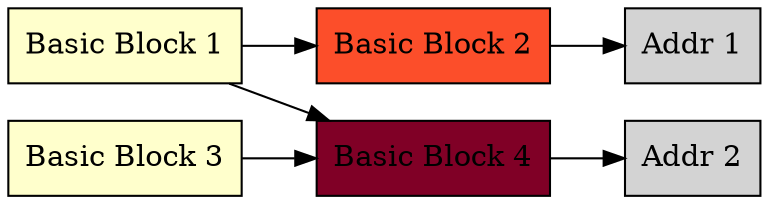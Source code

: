 digraph "compute_sum(long, long)"{
	rankdir=LR;
	node[shape=box,colorscheme=ylorrd9, style=filled];

	"Basic Block 1" [fillcolor=1];
	"Basic Block 2" [fillcolor=6];
	"Basic Block 3" [fillcolor=1];
	"Basic Block 4" [fillcolor=9];
	"Addr 1";
	"Addr 2";

	"Basic Block 1"->"Basic Block 4";
	"Basic Block 1"->"Basic Block 2";
	"Basic Block 2"->"Addr 1";
	"Basic Block 3"->"Basic Block 4";
	"Basic Block 4"->"Addr 2";
}
